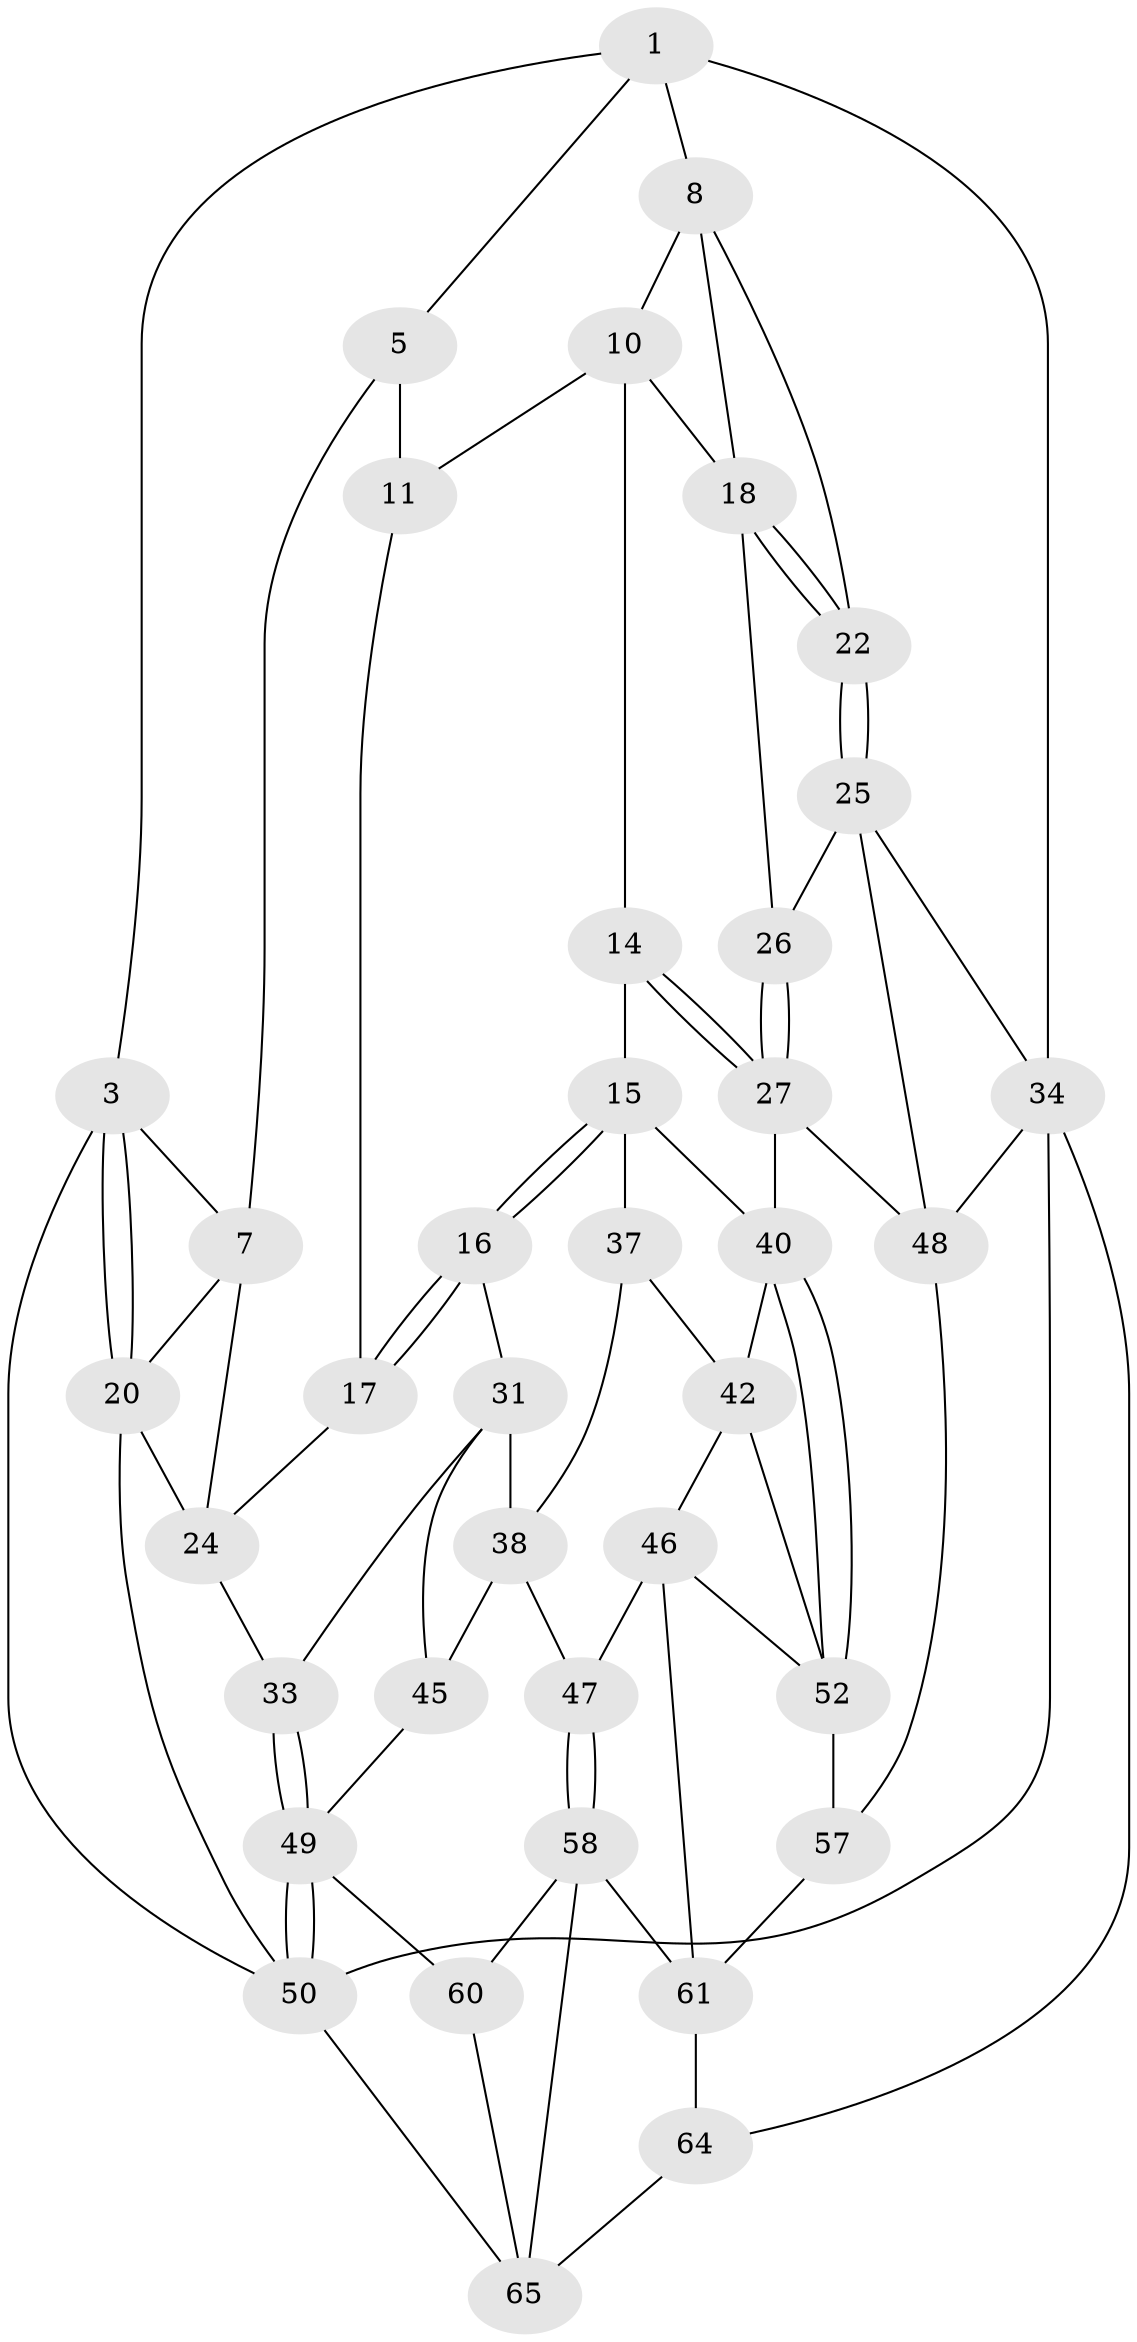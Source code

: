 // Generated by graph-tools (version 1.1) at 2025/52/02/27/25 19:52:42]
// undirected, 38 vertices, 81 edges
graph export_dot {
graph [start="1"]
  node [color=gray90,style=filled];
  1 [pos="+0.6851328471956065+0",super="+2"];
  3 [pos="+0+0",super="+4"];
  5 [pos="+0.681447102049261+0",super="+6"];
  7 [pos="+0.33635115496502205+0.16110800525447072",super="+21"];
  8 [pos="+1+0",super="+9"];
  10 [pos="+0.7038366878851634+0.07800024054642536",super="+13"];
  11 [pos="+0.6991622409953712+0.0641849161952176",super="+12"];
  14 [pos="+0.5985612872278105+0.4029454875607657"];
  15 [pos="+0.5921676310446866+0.40402637336574654",super="+36"];
  16 [pos="+0.56615491658446+0.3894277818762934",super="+30"];
  17 [pos="+0.4382577488753225+0.28142135871800855",super="+23"];
  18 [pos="+0.8841843243313051+0.2571786685257541",super="+19"];
  20 [pos="+0+0.05920741215622915",super="+29"];
  22 [pos="+1+0.13172475093825764"];
  24 [pos="+0.15933427619559265+0.36452454854925737",super="+28"];
  25 [pos="+1+0.42472731012898035",super="+35"];
  26 [pos="+0.9405571763895468+0.411543542899456"];
  27 [pos="+0.7961948909336627+0.5858278024067198",super="+39"];
  31 [pos="+0.27894152475261175+0.525402197714627",super="+32"];
  33 [pos="+0.13355335182637948+0.6264781090481144"];
  34 [pos="+1+1",super="+62"];
  37 [pos="+0.4950713721714214+0.5784402659092539"];
  38 [pos="+0.45396086450028006+0.5980866487258806",super="+44"];
  40 [pos="+0.7811854356681435+0.668237639853899",super="+41"];
  42 [pos="+0.5738470423388162+0.7089724519690787",super="+43"];
  45 [pos="+0.250225898038264+0.7271580457188642"];
  46 [pos="+0.47933710338423047+0.8283002129432666",super="+54"];
  47 [pos="+0.450859387404943+0.8324767449592547"];
  48 [pos="+0.8933988859562105+0.6569389401971035",super="+56"];
  49 [pos="+0+1",super="+55"];
  50 [pos="+0+1",super="+51"];
  52 [pos="+0.7587429530262281+0.7135092991040881",super="+53"];
  57 [pos="+0.7933721329879756+0.8041285654536887"];
  58 [pos="+0.4275715334365539+0.8770759602720916",super="+59"];
  60 [pos="+0.3438588269801413+0.9131923401845798"];
  61 [pos="+0.6720256667887081+0.9950286008120004",super="+63"];
  64 [pos="+0.7300027627271873+1"];
  65 [pos="+0.475145201568265+1",super="+66"];
  1 -- 5;
  1 -- 8;
  1 -- 34;
  1 -- 3;
  3 -- 20;
  3 -- 20;
  3 -- 50;
  3 -- 7;
  5 -- 11 [weight=2];
  5 -- 7;
  7 -- 24;
  7 -- 20;
  8 -- 22;
  8 -- 10;
  8 -- 18;
  10 -- 11;
  10 -- 14;
  10 -- 18;
  11 -- 17;
  14 -- 15;
  14 -- 27;
  14 -- 27;
  15 -- 16;
  15 -- 16;
  15 -- 37;
  15 -- 40;
  16 -- 17 [weight=2];
  16 -- 17;
  16 -- 31;
  17 -- 24;
  18 -- 22;
  18 -- 22;
  18 -- 26;
  20 -- 24;
  20 -- 50;
  22 -- 25;
  22 -- 25;
  24 -- 33;
  25 -- 26;
  25 -- 48;
  25 -- 34;
  26 -- 27;
  26 -- 27;
  27 -- 40;
  27 -- 48;
  31 -- 38;
  31 -- 33;
  31 -- 45;
  33 -- 49;
  33 -- 49;
  34 -- 50;
  34 -- 64;
  34 -- 48;
  37 -- 38;
  37 -- 42;
  38 -- 45;
  38 -- 47;
  40 -- 52;
  40 -- 52;
  40 -- 42;
  42 -- 52;
  42 -- 46;
  45 -- 49;
  46 -- 47;
  46 -- 52;
  46 -- 61;
  47 -- 58;
  47 -- 58;
  48 -- 57;
  49 -- 50;
  49 -- 50;
  49 -- 60;
  50 -- 65;
  52 -- 57;
  57 -- 61;
  58 -- 61;
  58 -- 65;
  58 -- 60;
  60 -- 65;
  61 -- 64;
  64 -- 65;
}
